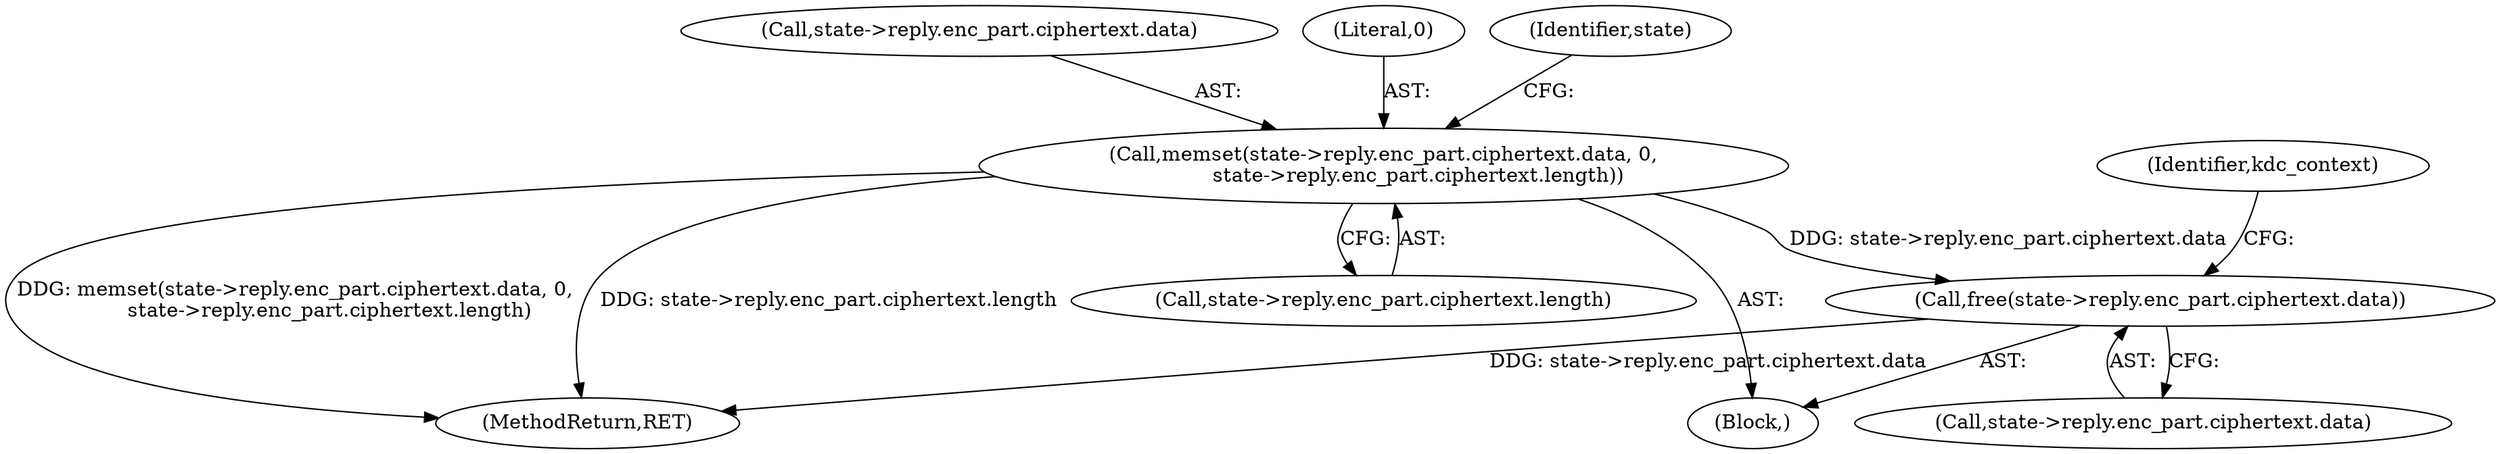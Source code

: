 digraph "0_krb5_ffb35baac6981f9e8914f8f3bffd37f284b85970@API" {
"1000720" [label="(Call,memset(state->reply.enc_part.ciphertext.data, 0,\n           state->reply.enc_part.ciphertext.length))"];
"1000740" [label="(Call,free(state->reply.enc_part.ciphertext.data))"];
"1000731" [label="(Call,state->reply.enc_part.ciphertext.length)"];
"1001161" [label="(MethodReturn,RET)"];
"1000117" [label="(Block,)"];
"1000721" [label="(Call,state->reply.enc_part.ciphertext.data)"];
"1000720" [label="(Call,memset(state->reply.enc_part.ciphertext.data, 0,\n           state->reply.enc_part.ciphertext.length))"];
"1000740" [label="(Call,free(state->reply.enc_part.ciphertext.data))"];
"1000741" [label="(Call,state->reply.enc_part.ciphertext.data)"];
"1000751" [label="(Identifier,kdc_context)"];
"1000730" [label="(Literal,0)"];
"1000745" [label="(Identifier,state)"];
"1000720" -> "1000117"  [label="AST: "];
"1000720" -> "1000731"  [label="CFG: "];
"1000721" -> "1000720"  [label="AST: "];
"1000730" -> "1000720"  [label="AST: "];
"1000731" -> "1000720"  [label="AST: "];
"1000745" -> "1000720"  [label="CFG: "];
"1000720" -> "1001161"  [label="DDG: state->reply.enc_part.ciphertext.length"];
"1000720" -> "1001161"  [label="DDG: memset(state->reply.enc_part.ciphertext.data, 0,\n           state->reply.enc_part.ciphertext.length)"];
"1000720" -> "1000740"  [label="DDG: state->reply.enc_part.ciphertext.data"];
"1000740" -> "1000117"  [label="AST: "];
"1000740" -> "1000741"  [label="CFG: "];
"1000741" -> "1000740"  [label="AST: "];
"1000751" -> "1000740"  [label="CFG: "];
"1000740" -> "1001161"  [label="DDG: state->reply.enc_part.ciphertext.data"];
}
